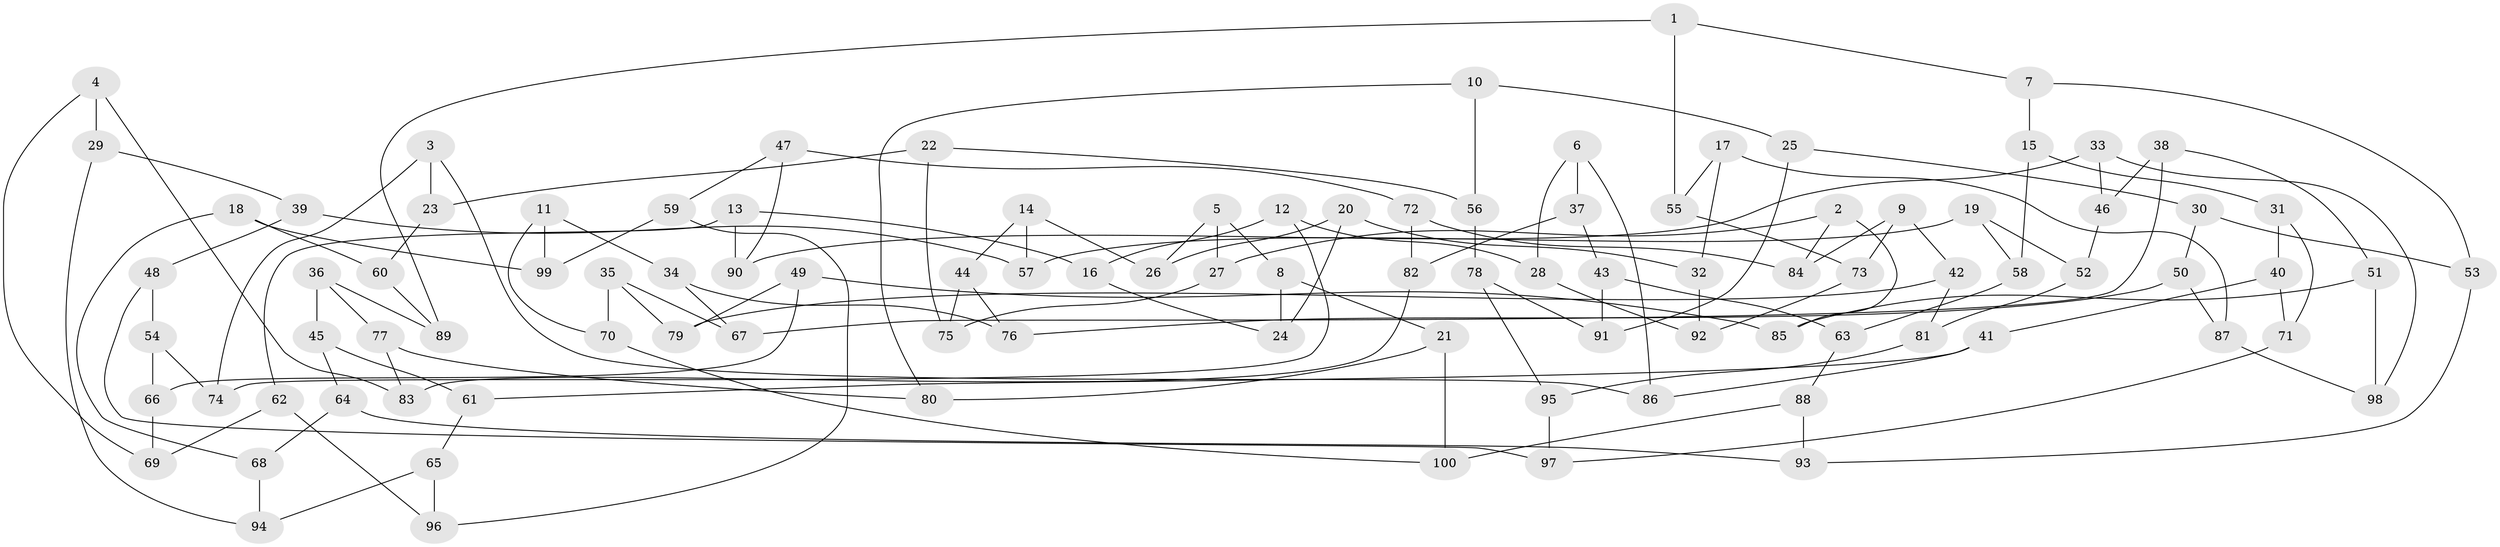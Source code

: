 // Generated by graph-tools (version 1.1) at 2025/11/02/21/25 10:11:16]
// undirected, 100 vertices, 150 edges
graph export_dot {
graph [start="1"]
  node [color=gray90,style=filled];
  1;
  2;
  3;
  4;
  5;
  6;
  7;
  8;
  9;
  10;
  11;
  12;
  13;
  14;
  15;
  16;
  17;
  18;
  19;
  20;
  21;
  22;
  23;
  24;
  25;
  26;
  27;
  28;
  29;
  30;
  31;
  32;
  33;
  34;
  35;
  36;
  37;
  38;
  39;
  40;
  41;
  42;
  43;
  44;
  45;
  46;
  47;
  48;
  49;
  50;
  51;
  52;
  53;
  54;
  55;
  56;
  57;
  58;
  59;
  60;
  61;
  62;
  63;
  64;
  65;
  66;
  67;
  68;
  69;
  70;
  71;
  72;
  73;
  74;
  75;
  76;
  77;
  78;
  79;
  80;
  81;
  82;
  83;
  84;
  85;
  86;
  87;
  88;
  89;
  90;
  91;
  92;
  93;
  94;
  95;
  96;
  97;
  98;
  99;
  100;
  1 -- 7;
  1 -- 55;
  1 -- 89;
  2 -- 85;
  2 -- 84;
  2 -- 27;
  3 -- 74;
  3 -- 86;
  3 -- 23;
  4 -- 69;
  4 -- 29;
  4 -- 83;
  5 -- 27;
  5 -- 8;
  5 -- 26;
  6 -- 86;
  6 -- 28;
  6 -- 37;
  7 -- 53;
  7 -- 15;
  8 -- 24;
  8 -- 21;
  9 -- 42;
  9 -- 84;
  9 -- 73;
  10 -- 25;
  10 -- 56;
  10 -- 80;
  11 -- 99;
  11 -- 70;
  11 -- 34;
  12 -- 28;
  12 -- 74;
  12 -- 16;
  13 -- 62;
  13 -- 16;
  13 -- 90;
  14 -- 44;
  14 -- 26;
  14 -- 57;
  15 -- 31;
  15 -- 58;
  16 -- 24;
  17 -- 32;
  17 -- 87;
  17 -- 55;
  18 -- 99;
  18 -- 60;
  18 -- 68;
  19 -- 52;
  19 -- 57;
  19 -- 58;
  20 -- 32;
  20 -- 26;
  20 -- 24;
  21 -- 100;
  21 -- 80;
  22 -- 75;
  22 -- 56;
  22 -- 23;
  23 -- 60;
  25 -- 30;
  25 -- 91;
  27 -- 75;
  28 -- 92;
  29 -- 39;
  29 -- 94;
  30 -- 53;
  30 -- 50;
  31 -- 40;
  31 -- 71;
  32 -- 92;
  33 -- 98;
  33 -- 90;
  33 -- 46;
  34 -- 67;
  34 -- 76;
  35 -- 70;
  35 -- 79;
  35 -- 67;
  36 -- 45;
  36 -- 89;
  36 -- 77;
  37 -- 43;
  37 -- 82;
  38 -- 67;
  38 -- 51;
  38 -- 46;
  39 -- 48;
  39 -- 57;
  40 -- 41;
  40 -- 71;
  41 -- 61;
  41 -- 86;
  42 -- 81;
  42 -- 79;
  43 -- 91;
  43 -- 63;
  44 -- 75;
  44 -- 76;
  45 -- 61;
  45 -- 64;
  46 -- 52;
  47 -- 90;
  47 -- 59;
  47 -- 72;
  48 -- 97;
  48 -- 54;
  49 -- 79;
  49 -- 85;
  49 -- 66;
  50 -- 87;
  50 -- 76;
  51 -- 98;
  51 -- 85;
  52 -- 81;
  53 -- 93;
  54 -- 66;
  54 -- 74;
  55 -- 73;
  56 -- 78;
  58 -- 63;
  59 -- 96;
  59 -- 99;
  60 -- 89;
  61 -- 65;
  62 -- 96;
  62 -- 69;
  63 -- 88;
  64 -- 68;
  64 -- 93;
  65 -- 96;
  65 -- 94;
  66 -- 69;
  68 -- 94;
  70 -- 100;
  71 -- 97;
  72 -- 82;
  72 -- 84;
  73 -- 92;
  77 -- 83;
  77 -- 80;
  78 -- 91;
  78 -- 95;
  81 -- 95;
  82 -- 83;
  87 -- 98;
  88 -- 93;
  88 -- 100;
  95 -- 97;
}
